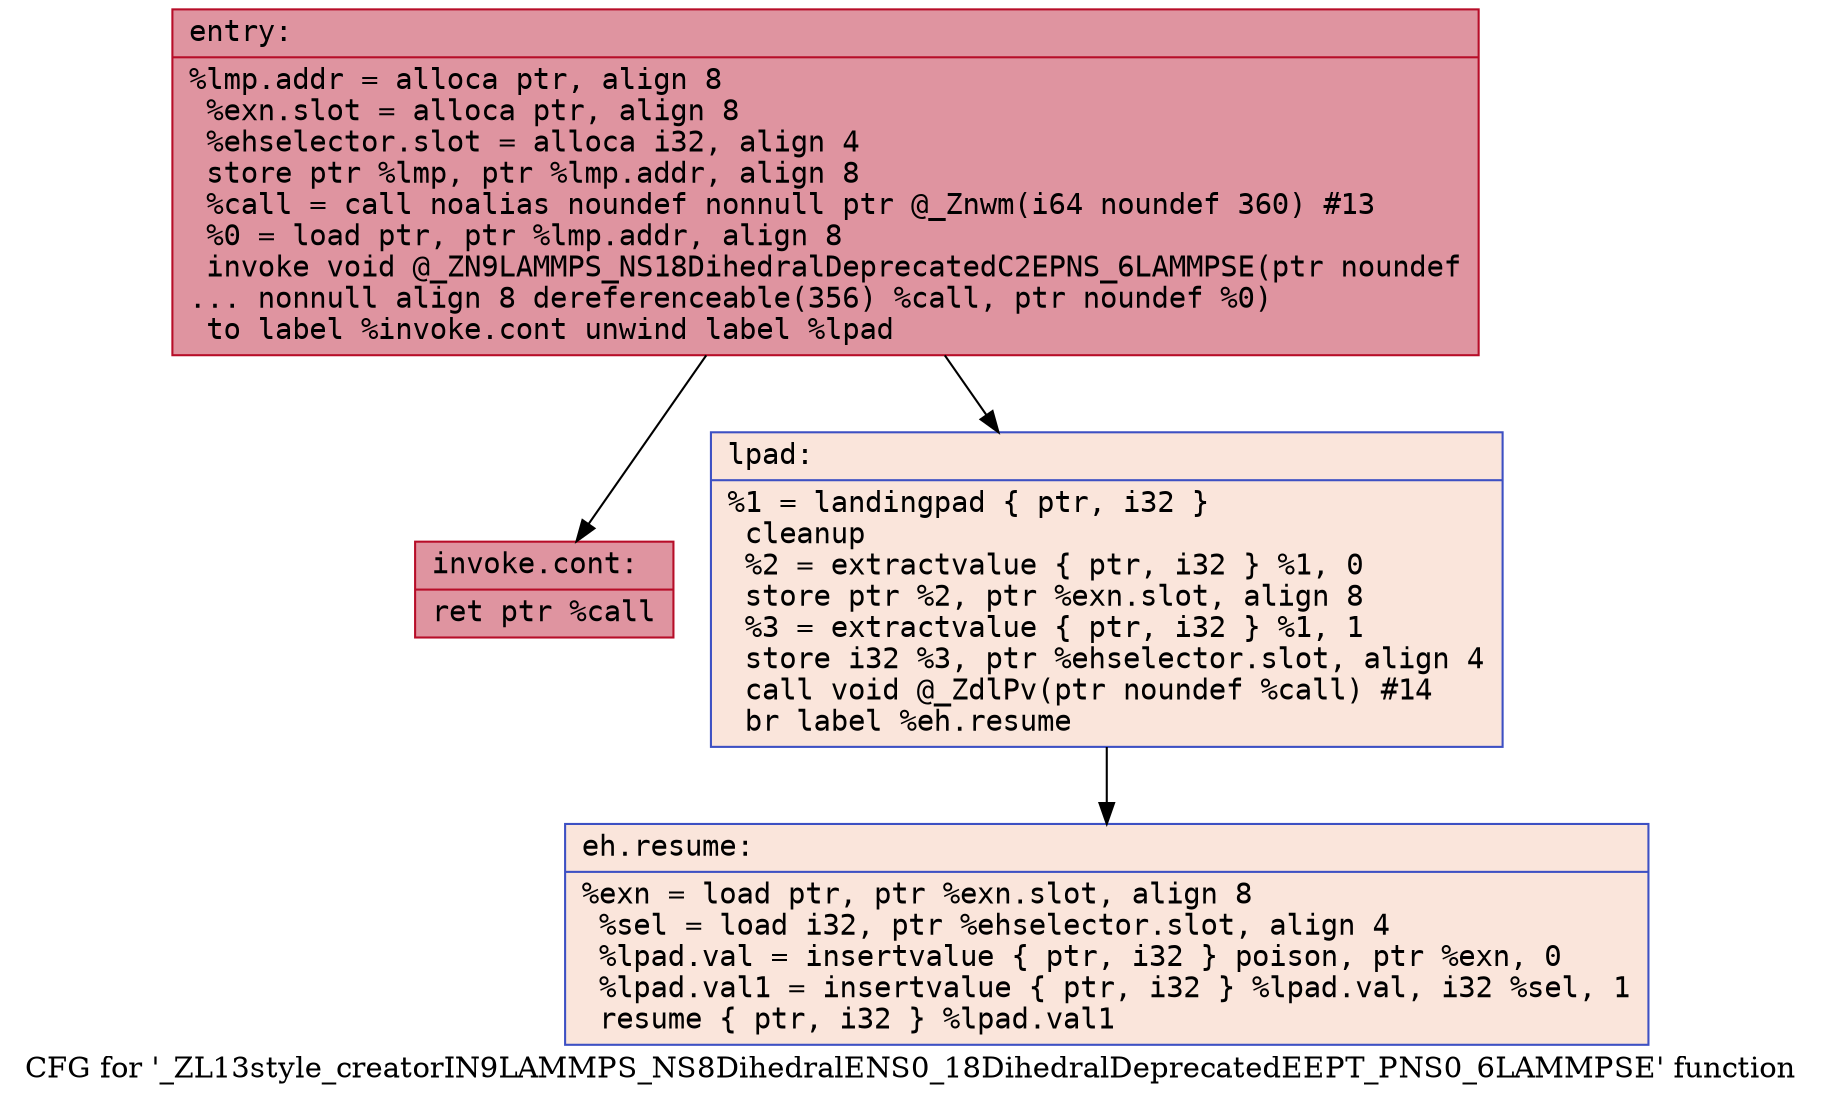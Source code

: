 digraph "CFG for '_ZL13style_creatorIN9LAMMPS_NS8DihedralENS0_18DihedralDeprecatedEEPT_PNS0_6LAMMPSE' function" {
	label="CFG for '_ZL13style_creatorIN9LAMMPS_NS8DihedralENS0_18DihedralDeprecatedEEPT_PNS0_6LAMMPSE' function";

	Node0x563a5e016310 [shape=record,color="#b70d28ff", style=filled, fillcolor="#b70d2870" fontname="Courier",label="{entry:\l|  %lmp.addr = alloca ptr, align 8\l  %exn.slot = alloca ptr, align 8\l  %ehselector.slot = alloca i32, align 4\l  store ptr %lmp, ptr %lmp.addr, align 8\l  %call = call noalias noundef nonnull ptr @_Znwm(i64 noundef 360) #13\l  %0 = load ptr, ptr %lmp.addr, align 8\l  invoke void @_ZN9LAMMPS_NS18DihedralDeprecatedC2EPNS_6LAMMPSE(ptr noundef\l... nonnull align 8 dereferenceable(356) %call, ptr noundef %0)\l          to label %invoke.cont unwind label %lpad\l}"];
	Node0x563a5e016310 -> Node0x563a5e016680[tooltip="entry -> invoke.cont\nProbability 100.00%" ];
	Node0x563a5e016310 -> Node0x563a5e016700[tooltip="entry -> lpad\nProbability 0.00%" ];
	Node0x563a5e016680 [shape=record,color="#b70d28ff", style=filled, fillcolor="#b70d2870" fontname="Courier",label="{invoke.cont:\l|  ret ptr %call\l}"];
	Node0x563a5e016700 [shape=record,color="#3d50c3ff", style=filled, fillcolor="#f4c5ad70" fontname="Courier",label="{lpad:\l|  %1 = landingpad \{ ptr, i32 \}\l          cleanup\l  %2 = extractvalue \{ ptr, i32 \} %1, 0\l  store ptr %2, ptr %exn.slot, align 8\l  %3 = extractvalue \{ ptr, i32 \} %1, 1\l  store i32 %3, ptr %ehselector.slot, align 4\l  call void @_ZdlPv(ptr noundef %call) #14\l  br label %eh.resume\l}"];
	Node0x563a5e016700 -> Node0x563a5e016e30[tooltip="lpad -> eh.resume\nProbability 100.00%" ];
	Node0x563a5e016e30 [shape=record,color="#3d50c3ff", style=filled, fillcolor="#f4c5ad70" fontname="Courier",label="{eh.resume:\l|  %exn = load ptr, ptr %exn.slot, align 8\l  %sel = load i32, ptr %ehselector.slot, align 4\l  %lpad.val = insertvalue \{ ptr, i32 \} poison, ptr %exn, 0\l  %lpad.val1 = insertvalue \{ ptr, i32 \} %lpad.val, i32 %sel, 1\l  resume \{ ptr, i32 \} %lpad.val1\l}"];
}
